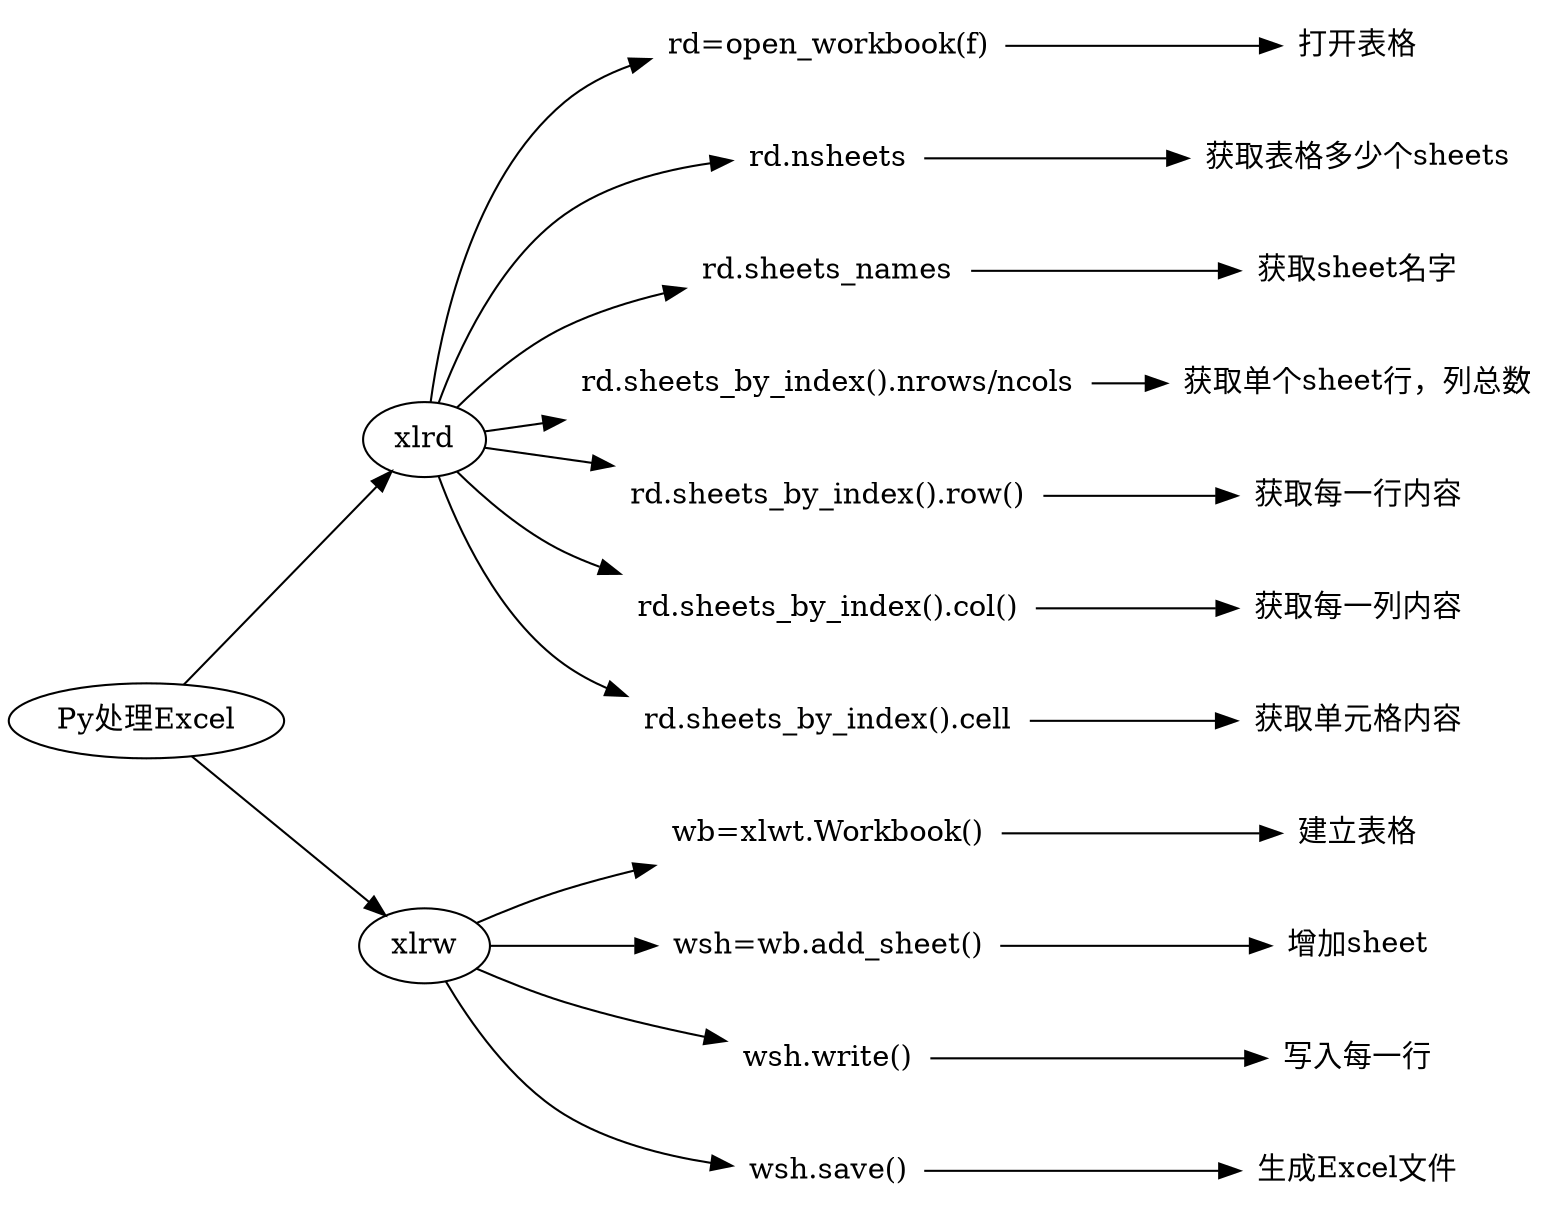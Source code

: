digraph G {
    splines="TRUE";rankdir=LR;  

    /* Entities */
    node[shape=plaintext]
     0 [label="Py处理Excel",shape=""]
     1 [label="xlrd",shape=""]
     2 [label="xlrw",shape=""]
     11 [label="rd=open_workbook(f)"]
     111 [label="打开表格"]
     12 [label="rd.nsheets" ]
     122 [label="获取表格多少个sheets" ]
     13 [label="rd.sheets_names" ] 
     133 [label="获取sheet名字" ] 
     14 [label="rd.sheets_by_index().nrows/ncols" ] 
     144 [label="获取单个sheet行，列总数" ] 
     15 [label="rd.sheets_by_index().row()" ] 
     155 [label="获取每一行内容" ] 
     16 [label="rd.sheets_by_index().col()" ] 
     166 [label="获取每一列内容" ] 
     17 [label="rd.sheets_by_index().cell" ]     
     177 [label="获取单元格内容" ]     
    /* Relationships */
    0 -> 1
    0 -> 2
    1->11->111
    1->12->122
    1->13->133
    1->14->144
    1->15->155
    1->16->166
    1->17->177

     21 [label="wb=xlwt.Workbook()"]
     211 [label="建立表格"]
     22 [label="wsh=wb.add_sheet()" ]
     222 [label="增加sheet" ]
     23 [label="wsh.write()" ] 
     233 [label="写入每一行" ] 
     24 [label="wsh.save()" ] 
     244 [label="生成Excel文件" ] 
  
    /* Relationships */

    2->21->211
    2->22->222
    2->23->233
    2->24->244
 
    /* Ranks */
    { rank=same; 11,12,13,14,15,16,17; };
}



